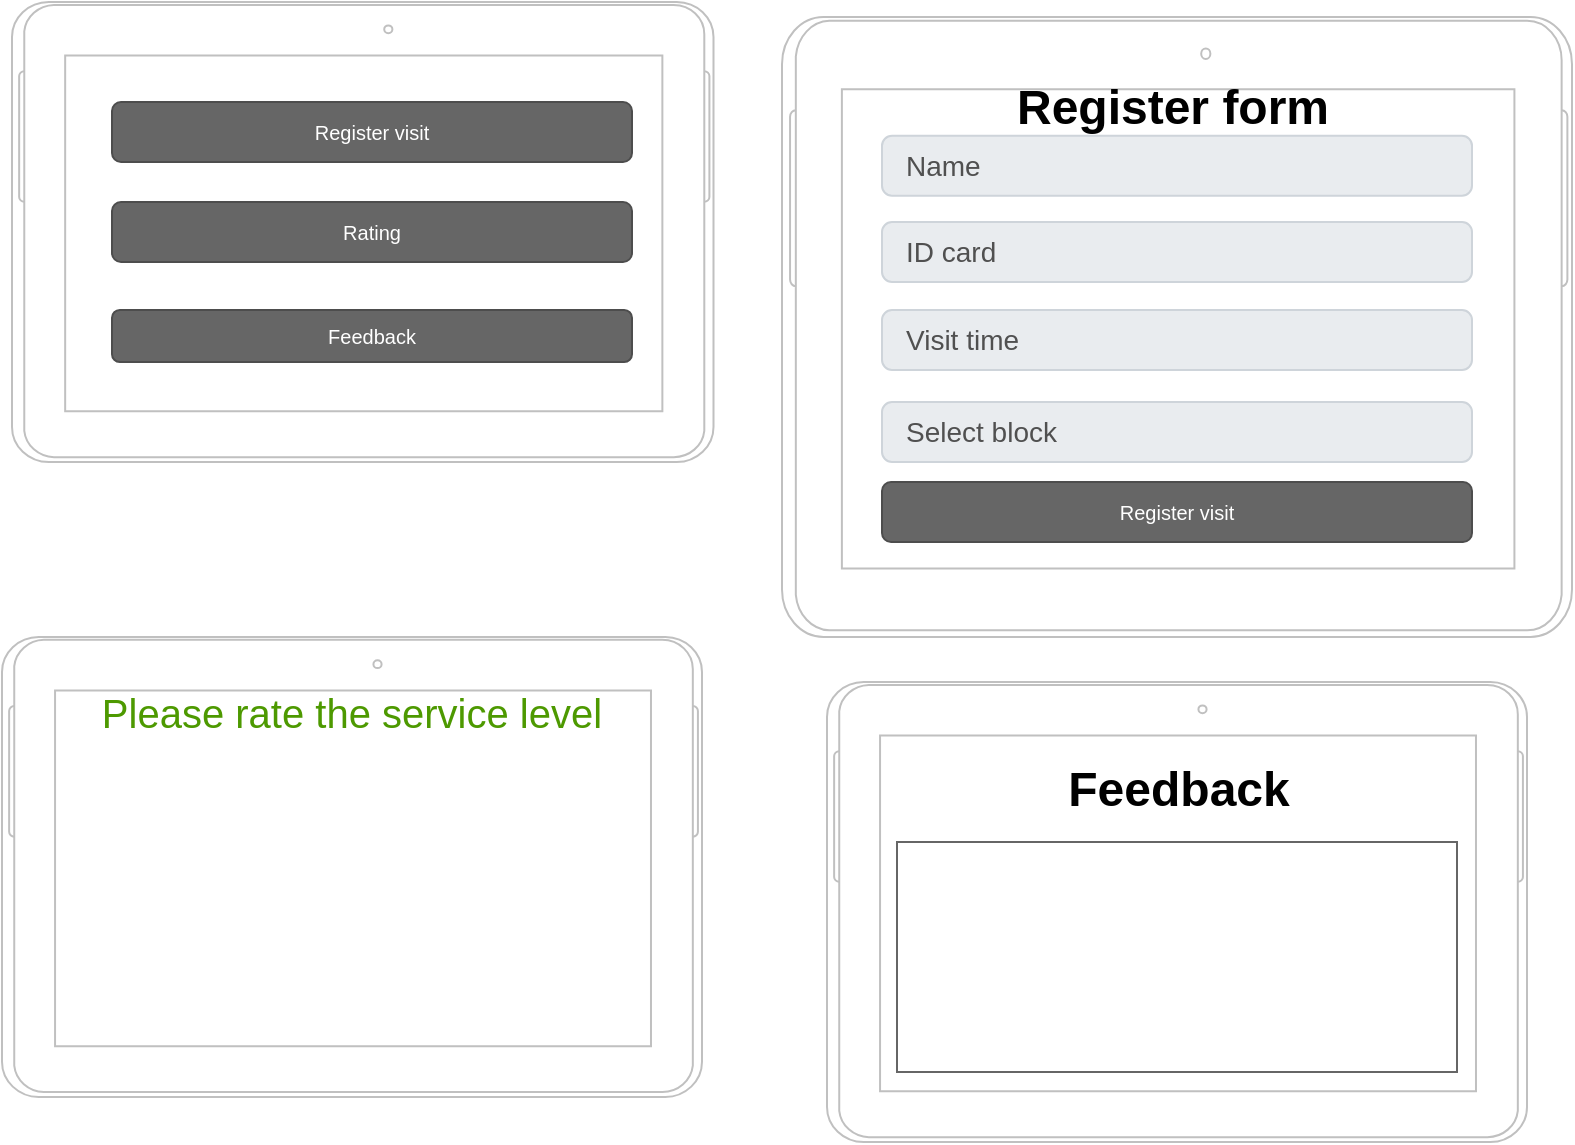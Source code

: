 <mxfile version="21.0.6" type="github">
  <diagram name="Page-1" id="ERA9clVWiJN9jm6EAOTU">
    <mxGraphModel dx="1050" dy="549" grid="1" gridSize="10" guides="1" tooltips="1" connect="1" arrows="1" fold="1" page="1" pageScale="1" pageWidth="850" pageHeight="1100" math="0" shadow="0">
      <root>
        <mxCell id="0" />
        <mxCell id="1" parent="0" />
        <mxCell id="GEdyw78trVJxSbKYEeHb-15" value="Name" style="html=1;shadow=0;dashed=0;shape=mxgraph.bootstrap.rrect;rSize=5;strokeColor=#CED4DA;strokeWidth=1;fillColor=#E9ECEF;fontColor=#505050;whiteSpace=wrap;align=left;verticalAlign=middle;spacingLeft=10;fontSize=14;" vertex="1" parent="1">
          <mxGeometry x="605" y="176.88" width="295" height="30" as="geometry" />
        </mxCell>
        <mxCell id="GEdyw78trVJxSbKYEeHb-16" value="ID card" style="html=1;shadow=0;dashed=0;shape=mxgraph.bootstrap.rrect;rSize=5;strokeColor=#CED4DA;strokeWidth=1;fillColor=#E9ECEF;fontColor=#505050;whiteSpace=wrap;align=left;verticalAlign=middle;spacingLeft=10;fontSize=14;" vertex="1" parent="1">
          <mxGeometry x="605" y="220" width="295" height="30" as="geometry" />
        </mxCell>
        <mxCell id="GEdyw78trVJxSbKYEeHb-17" value="Visit time" style="html=1;shadow=0;dashed=0;shape=mxgraph.bootstrap.rrect;rSize=5;strokeColor=#CED4DA;strokeWidth=1;fillColor=#E9ECEF;fontColor=#505050;whiteSpace=wrap;align=left;verticalAlign=middle;spacingLeft=10;fontSize=14;" vertex="1" parent="1">
          <mxGeometry x="605" y="264" width="295" height="30" as="geometry" />
        </mxCell>
        <mxCell id="GEdyw78trVJxSbKYEeHb-19" value="Select block" style="html=1;shadow=0;dashed=0;shape=mxgraph.bootstrap.rrect;rSize=5;strokeColor=#CED4DA;strokeWidth=1;fillColor=#E9ECEF;fontColor=#505050;whiteSpace=wrap;align=left;verticalAlign=middle;spacingLeft=10;fontSize=14;" vertex="1" parent="1">
          <mxGeometry x="605" y="310" width="295" height="30" as="geometry" />
        </mxCell>
        <mxCell id="GEdyw78trVJxSbKYEeHb-20" value="" style="shape=image;html=1;verticalAlign=top;verticalLabelPosition=bottom;labelBackgroundColor=#ffffff;imageAspect=0;aspect=fixed;image=https://cdn2.iconfinder.com/data/icons/navigation-set-arrows-part-two/32/Arrow_Drop_Down_Circle-128.png" vertex="1" parent="1">
          <mxGeometry x="863" y="313" width="24" height="24" as="geometry" />
        </mxCell>
        <mxCell id="GEdyw78trVJxSbKYEeHb-23" value="" style="shape=image;html=1;verticalAlign=top;verticalLabelPosition=bottom;labelBackgroundColor=#ffffff;imageAspect=0;aspect=fixed;image=https://cdn1.iconfinder.com/data/icons/unicons-line-vol-5/24/sad-128.png" vertex="1" parent="1">
          <mxGeometry x="350" y="515" width="70" height="70" as="geometry" />
        </mxCell>
        <mxCell id="GEdyw78trVJxSbKYEeHb-24" value="" style="shape=image;html=1;verticalAlign=top;verticalLabelPosition=bottom;labelBackgroundColor=#ffffff;imageAspect=0;aspect=fixed;image=https://cdn1.iconfinder.com/data/icons/unicons-line-vol-1/24/angry-128.png" vertex="1" parent="1">
          <mxGeometry x="200" y="515" width="70" height="70" as="geometry" />
        </mxCell>
        <mxCell id="GEdyw78trVJxSbKYEeHb-25" value="" style="shape=image;html=1;verticalAlign=top;verticalLabelPosition=bottom;labelBackgroundColor=#ffffff;imageAspect=0;aspect=fixed;image=https://cdn1.iconfinder.com/data/icons/unicons-line-vol-5/24/smile-beam-128.png" vertex="1" parent="1">
          <mxGeometry x="420" y="515" width="70" height="70" as="geometry" />
        </mxCell>
        <mxCell id="GEdyw78trVJxSbKYEeHb-26" value="" style="shape=image;html=1;verticalAlign=top;verticalLabelPosition=bottom;labelBackgroundColor=#ffffff;imageAspect=0;aspect=fixed;image=https://cdn1.iconfinder.com/data/icons/unicons-line-vol-5/24/sad-dizzy-128.png" vertex="1" parent="1">
          <mxGeometry x="280" y="515" width="70" height="70" as="geometry" />
        </mxCell>
        <mxCell id="GEdyw78trVJxSbKYEeHb-29" value="Please rate the service level" style="text;html=1;strokeColor=none;fillColor=none;align=center;verticalAlign=middle;whiteSpace=wrap;rounded=0;fontFamily=Helvetica;labelBackgroundColor=default;fontColor=#4D9900;fontSize=20;" vertex="1" parent="1">
          <mxGeometry x="210" y="450" width="260" height="30" as="geometry" />
        </mxCell>
        <mxCell id="GEdyw78trVJxSbKYEeHb-31" value="" style="verticalLabelPosition=bottom;verticalAlign=top;html=1;shadow=0;dashed=0;strokeWidth=1;shape=mxgraph.android.tab2;strokeColor=#c0c0c0;direction=north;" vertex="1" parent="1">
          <mxGeometry x="165" y="427.44" width="350" height="230" as="geometry" />
        </mxCell>
        <mxCell id="GEdyw78trVJxSbKYEeHb-32" value="" style="verticalLabelPosition=bottom;verticalAlign=top;html=1;shadow=0;dashed=0;strokeWidth=1;shape=mxgraph.android.tab2;strokeColor=#c0c0c0;direction=north;" vertex="1" parent="1">
          <mxGeometry x="170" y="110" width="350.75" height="230" as="geometry" />
        </mxCell>
        <mxCell id="GEdyw78trVJxSbKYEeHb-33" value="Register visit" style="rounded=1;html=1;shadow=0;dashed=0;whiteSpace=wrap;fontSize=10;fillColor=#666666;align=center;strokeColor=#4D4D4D;fontColor=#ffffff;" vertex="1" parent="1">
          <mxGeometry x="220" y="160" width="260" height="30" as="geometry" />
        </mxCell>
        <mxCell id="GEdyw78trVJxSbKYEeHb-34" value="Rating" style="rounded=1;html=1;shadow=0;dashed=0;whiteSpace=wrap;fontSize=10;fillColor=#666666;align=center;strokeColor=#4D4D4D;fontColor=#ffffff;" vertex="1" parent="1">
          <mxGeometry x="220" y="210" width="260" height="30" as="geometry" />
        </mxCell>
        <mxCell id="GEdyw78trVJxSbKYEeHb-35" value="Feedback" style="rounded=1;html=1;shadow=0;dashed=0;whiteSpace=wrap;fontSize=10;fillColor=#666666;align=center;strokeColor=#4D4D4D;fontColor=#ffffff;" vertex="1" parent="1">
          <mxGeometry x="220" y="264" width="260" height="26" as="geometry" />
        </mxCell>
        <mxCell id="GEdyw78trVJxSbKYEeHb-36" value="" style="verticalLabelPosition=bottom;verticalAlign=top;html=1;shadow=0;dashed=0;strokeWidth=1;shape=mxgraph.android.tab2;strokeColor=#c0c0c0;direction=north;labelBorderColor=default;" vertex="1" parent="1">
          <mxGeometry x="555" y="117.44" width="395" height="310" as="geometry" />
        </mxCell>
        <mxCell id="GEdyw78trVJxSbKYEeHb-38" value="Register form" style="text;strokeColor=none;fillColor=none;html=1;fontSize=24;fontStyle=1;verticalAlign=middle;align=center;" vertex="1" parent="1">
          <mxGeometry x="700" y="149.88" width="100" height="27" as="geometry" />
        </mxCell>
        <mxCell id="GEdyw78trVJxSbKYEeHb-40" value="Register visit" style="rounded=1;html=1;shadow=0;dashed=0;whiteSpace=wrap;fontSize=10;fillColor=#666666;align=center;strokeColor=#4D4D4D;fontColor=#ffffff;" vertex="1" parent="1">
          <mxGeometry x="605" y="350" width="295" height="30" as="geometry" />
        </mxCell>
        <mxCell id="GEdyw78trVJxSbKYEeHb-42" value="" style="verticalLabelPosition=bottom;verticalAlign=top;html=1;shadow=0;dashed=0;strokeWidth=1;shape=mxgraph.android.tab2;strokeColor=#c0c0c0;direction=north;" vertex="1" parent="1">
          <mxGeometry x="577.5" y="450" width="350" height="230" as="geometry" />
        </mxCell>
        <mxCell id="GEdyw78trVJxSbKYEeHb-44" value="Feedback" style="text;strokeColor=none;fillColor=none;html=1;fontSize=24;fontStyle=1;verticalAlign=middle;align=center;" vertex="1" parent="1">
          <mxGeometry x="702.5" y="490" width="100" height="27" as="geometry" />
        </mxCell>
        <mxCell id="GEdyw78trVJxSbKYEeHb-45" value="" style="strokeWidth=1;shadow=0;dashed=0;align=center;html=1;shape=mxgraph.mockup.text.textBox;fontColor=#666666;align=left;fontSize=17;spacingLeft=4;spacingTop=-3;whiteSpace=wrap;strokeColor=#666666;mainText=" vertex="1" parent="1">
          <mxGeometry x="612.5" y="530" width="280" height="115" as="geometry" />
        </mxCell>
      </root>
    </mxGraphModel>
  </diagram>
</mxfile>
